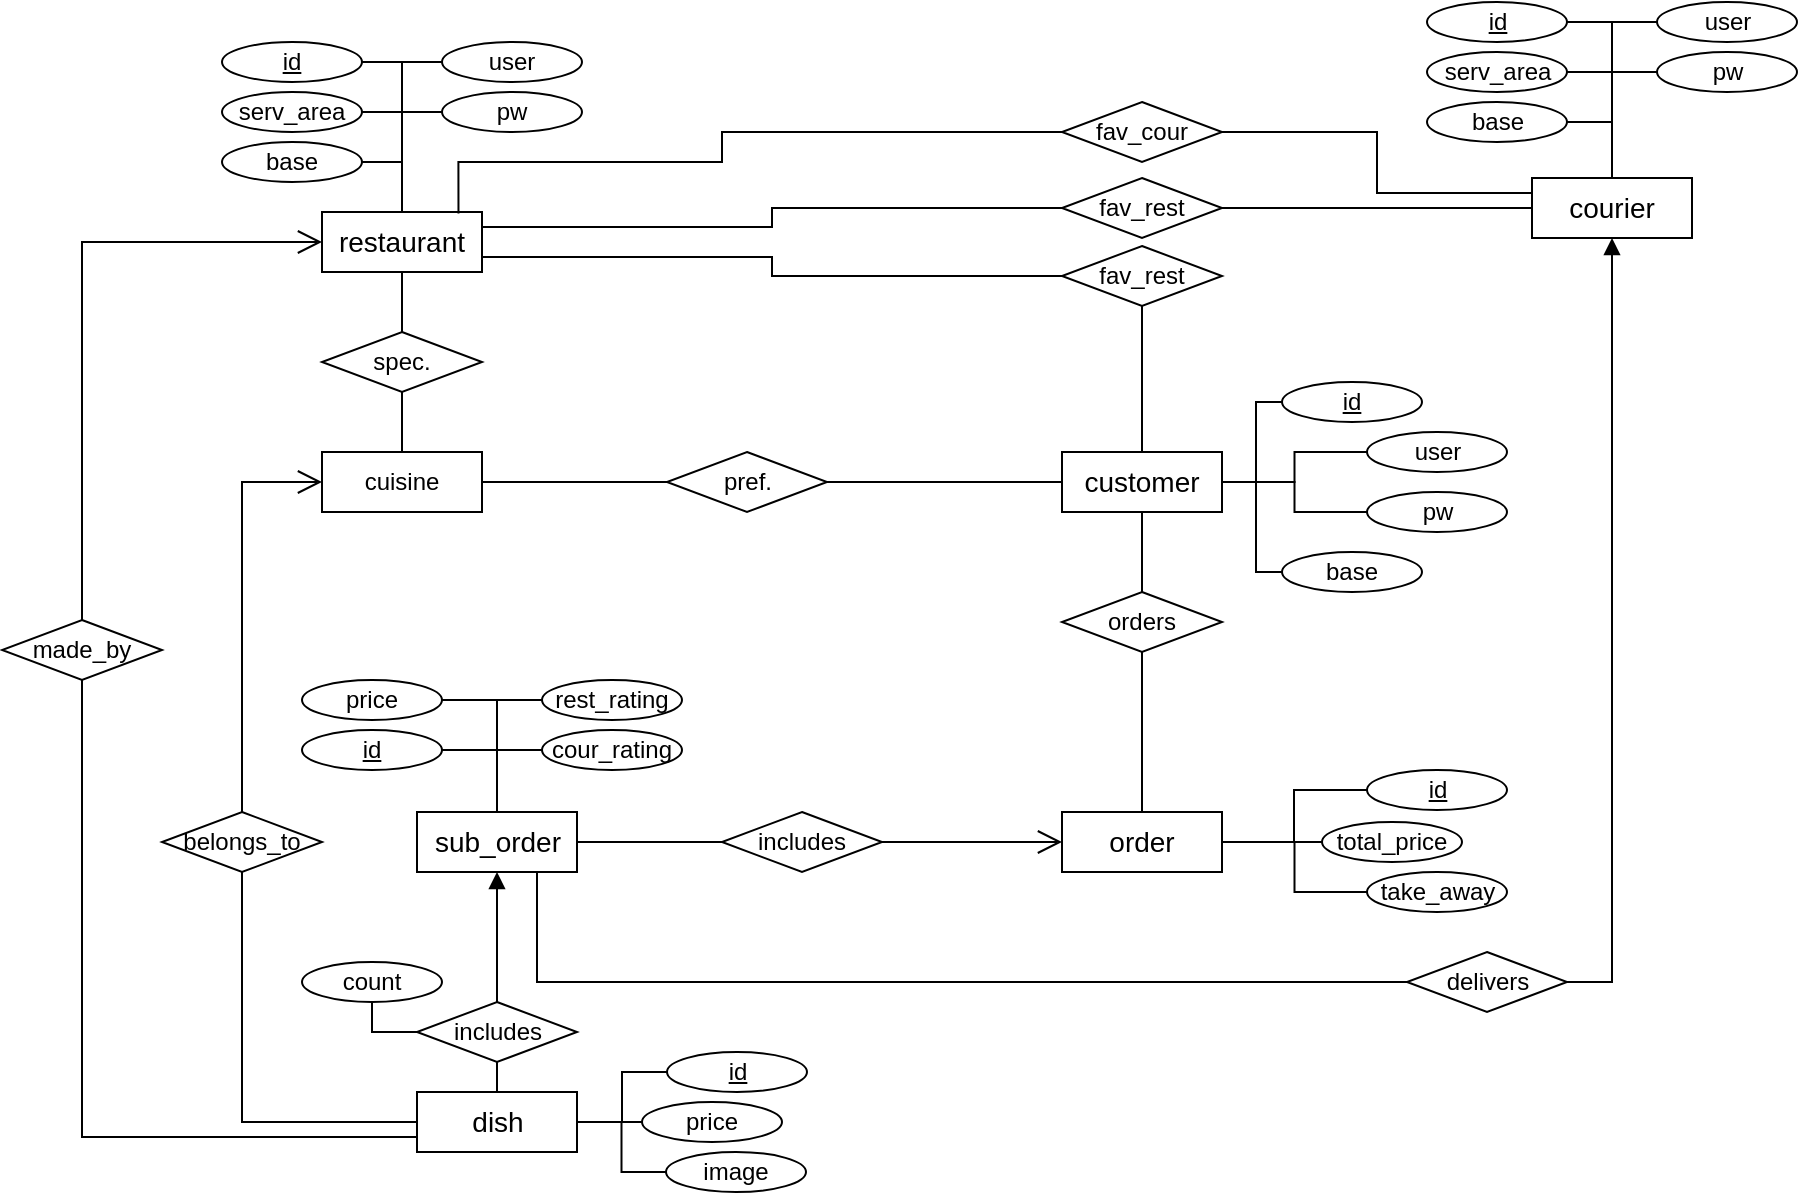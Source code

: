 <mxfile version="26.2.15">
  <diagram name="Page-1" id="b0j82j8gsD-EKqvoJbVV">
    <mxGraphModel dx="1768" dy="1257" grid="1" gridSize="10" guides="1" tooltips="1" connect="1" arrows="1" fold="1" page="1" pageScale="1" pageWidth="1169" pageHeight="827" math="0" shadow="0">
      <root>
        <mxCell id="0" />
        <mxCell id="1" parent="0" />
        <mxCell id="X8pbhkiyhs-dxLw-5m79-44" value="" style="edgeStyle=orthogonalEdgeStyle;rounded=1;orthogonalLoop=1;jettySize=auto;html=1;curved=0;endArrow=none;startFill=0;" parent="1" source="X8pbhkiyhs-dxLw-5m79-1" target="X8pbhkiyhs-dxLw-5m79-41" edge="1">
          <mxGeometry relative="1" as="geometry" />
        </mxCell>
        <mxCell id="X8pbhkiyhs-dxLw-5m79-78" style="edgeStyle=orthogonalEdgeStyle;rounded=0;orthogonalLoop=1;jettySize=auto;html=1;exitX=1;exitY=0.25;exitDx=0;exitDy=0;endArrow=none;startFill=0;" parent="1" source="X8pbhkiyhs-dxLw-5m79-1" target="X8pbhkiyhs-dxLw-5m79-75" edge="1">
          <mxGeometry relative="1" as="geometry" />
        </mxCell>
        <mxCell id="X8pbhkiyhs-dxLw-5m79-79" style="edgeStyle=orthogonalEdgeStyle;rounded=0;orthogonalLoop=1;jettySize=auto;html=1;exitX=1;exitY=0.75;exitDx=0;exitDy=0;endArrow=none;startFill=0;" parent="1" source="X8pbhkiyhs-dxLw-5m79-1" target="X8pbhkiyhs-dxLw-5m79-27" edge="1">
          <mxGeometry relative="1" as="geometry" />
        </mxCell>
        <mxCell id="X8pbhkiyhs-dxLw-5m79-1" value="&lt;font style=&quot;font-size: 14px;&quot;&gt;restaurant&lt;/font&gt;" style="rounded=0;whiteSpace=wrap;html=1;" parent="1" vertex="1">
          <mxGeometry x="296" y="185" width="80" height="30" as="geometry" />
        </mxCell>
        <mxCell id="X8pbhkiyhs-dxLw-5m79-40" value="" style="edgeStyle=orthogonalEdgeStyle;rounded=1;orthogonalLoop=1;jettySize=auto;html=1;curved=0;endArrow=none;startFill=0;" parent="1" source="X8pbhkiyhs-dxLw-5m79-2" target="X8pbhkiyhs-dxLw-5m79-35" edge="1">
          <mxGeometry relative="1" as="geometry" />
        </mxCell>
        <mxCell id="X8pbhkiyhs-dxLw-5m79-46" value="" style="edgeStyle=orthogonalEdgeStyle;rounded=0;orthogonalLoop=1;jettySize=auto;html=1;curved=1;endArrow=none;startFill=0;" parent="1" source="X8pbhkiyhs-dxLw-5m79-2" target="X8pbhkiyhs-dxLw-5m79-45" edge="1">
          <mxGeometry relative="1" as="geometry" />
        </mxCell>
        <mxCell id="X8pbhkiyhs-dxLw-5m79-2" value="&lt;font style=&quot;font-size: 14px;&quot;&gt;customer&lt;/font&gt;" style="rounded=0;whiteSpace=wrap;html=1;" parent="1" vertex="1">
          <mxGeometry x="666" y="305" width="80" height="30" as="geometry" />
        </mxCell>
        <mxCell id="X8pbhkiyhs-dxLw-5m79-68" style="edgeStyle=orthogonalEdgeStyle;rounded=0;orthogonalLoop=1;jettySize=auto;html=1;exitX=0.5;exitY=1;exitDx=0;exitDy=0;entryX=1;entryY=0.5;entryDx=0;entryDy=0;endArrow=none;startFill=1;startArrow=block;endSize=10;" parent="1" source="X8pbhkiyhs-dxLw-5m79-3" target="X8pbhkiyhs-dxLw-5m79-66" edge="1">
          <mxGeometry relative="1" as="geometry" />
        </mxCell>
        <mxCell id="X8pbhkiyhs-dxLw-5m79-3" value="&lt;font style=&quot;font-size: 14px;&quot;&gt;courier&lt;/font&gt;" style="rounded=0;whiteSpace=wrap;html=1;" parent="1" vertex="1">
          <mxGeometry x="901" y="168" width="80" height="30" as="geometry" />
        </mxCell>
        <mxCell id="X8pbhkiyhs-dxLw-5m79-52" value="" style="edgeStyle=orthogonalEdgeStyle;rounded=0;orthogonalLoop=1;jettySize=auto;html=1;curved=1;endArrow=none;startFill=0;" parent="1" source="X8pbhkiyhs-dxLw-5m79-5" target="X8pbhkiyhs-dxLw-5m79-50" edge="1">
          <mxGeometry relative="1" as="geometry" />
        </mxCell>
        <mxCell id="X8pbhkiyhs-dxLw-5m79-59" value="" style="edgeStyle=orthogonalEdgeStyle;rounded=0;orthogonalLoop=1;jettySize=auto;html=1;endArrow=none;startFill=1;curved=1;startArrow=block;endSize=10;" parent="1" source="X8pbhkiyhs-dxLw-5m79-5" target="X8pbhkiyhs-dxLw-5m79-54" edge="1">
          <mxGeometry relative="1" as="geometry" />
        </mxCell>
        <mxCell id="X8pbhkiyhs-dxLw-5m79-5" value="&lt;font style=&quot;font-size: 14px;&quot;&gt;sub_order&lt;/font&gt;" style="rounded=0;whiteSpace=wrap;html=1;" parent="1" vertex="1">
          <mxGeometry x="343.5" y="485" width="80" height="30" as="geometry" />
        </mxCell>
        <mxCell id="X8pbhkiyhs-dxLw-5m79-6" value="&lt;font style=&quot;font-size: 14px;&quot;&gt;order&lt;/font&gt;" style="rounded=0;whiteSpace=wrap;html=1;" parent="1" vertex="1">
          <mxGeometry x="666" y="485" width="80" height="30" as="geometry" />
        </mxCell>
        <mxCell id="X8pbhkiyhs-dxLw-5m79-57" value="" style="edgeStyle=orthogonalEdgeStyle;rounded=0;orthogonalLoop=1;jettySize=auto;html=1;endArrow=none;startFill=0;curved=1;" parent="1" source="X8pbhkiyhs-dxLw-5m79-7" target="X8pbhkiyhs-dxLw-5m79-54" edge="1">
          <mxGeometry relative="1" as="geometry" />
        </mxCell>
        <mxCell id="X8pbhkiyhs-dxLw-5m79-7" value="&lt;font style=&quot;font-size: 14px;&quot;&gt;dish&lt;/font&gt;" style="rounded=0;whiteSpace=wrap;html=1;" parent="1" vertex="1">
          <mxGeometry x="343.5" y="625" width="80" height="30" as="geometry" />
        </mxCell>
        <mxCell id="FHN3XUaS9ncCvDPtKpWa-19" style="edgeStyle=orthogonalEdgeStyle;rounded=0;orthogonalLoop=1;jettySize=auto;html=1;exitX=1;exitY=0.5;exitDx=0;exitDy=0;endArrow=none;startFill=0;" parent="1" source="X8pbhkiyhs-dxLw-5m79-8" target="X8pbhkiyhs-dxLw-5m79-3" edge="1">
          <mxGeometry relative="1" as="geometry" />
        </mxCell>
        <mxCell id="X8pbhkiyhs-dxLw-5m79-8" value="id" style="ellipse;whiteSpace=wrap;html=1;align=center;fontStyle=4" parent="1" vertex="1">
          <mxGeometry x="848.5" y="80" width="70" height="20" as="geometry" />
        </mxCell>
        <mxCell id="FHN3XUaS9ncCvDPtKpWa-20" style="edgeStyle=orthogonalEdgeStyle;rounded=0;orthogonalLoop=1;jettySize=auto;html=1;exitX=0;exitY=0.5;exitDx=0;exitDy=0;endArrow=none;startFill=0;" parent="1" source="X8pbhkiyhs-dxLw-5m79-9" target="X8pbhkiyhs-dxLw-5m79-3" edge="1">
          <mxGeometry relative="1" as="geometry" />
        </mxCell>
        <mxCell id="X8pbhkiyhs-dxLw-5m79-9" value="user" style="ellipse;whiteSpace=wrap;html=1;align=center;" parent="1" vertex="1">
          <mxGeometry x="963.5" y="80" width="70" height="20" as="geometry" />
        </mxCell>
        <mxCell id="FHN3XUaS9ncCvDPtKpWa-23" style="edgeStyle=orthogonalEdgeStyle;rounded=0;orthogonalLoop=1;jettySize=auto;html=1;exitX=1;exitY=0.5;exitDx=0;exitDy=0;endArrow=none;startFill=0;" parent="1" source="X8pbhkiyhs-dxLw-5m79-10" target="X8pbhkiyhs-dxLw-5m79-3" edge="1">
          <mxGeometry relative="1" as="geometry" />
        </mxCell>
        <mxCell id="X8pbhkiyhs-dxLw-5m79-10" value="base" style="ellipse;whiteSpace=wrap;html=1;align=center;" parent="1" vertex="1">
          <mxGeometry x="848.5" y="130" width="70" height="20" as="geometry" />
        </mxCell>
        <mxCell id="FHN3XUaS9ncCvDPtKpWa-22" style="edgeStyle=orthogonalEdgeStyle;rounded=0;orthogonalLoop=1;jettySize=auto;html=1;exitX=0;exitY=0.5;exitDx=0;exitDy=0;endArrow=none;startFill=0;" parent="1" source="X8pbhkiyhs-dxLw-5m79-11" target="X8pbhkiyhs-dxLw-5m79-3" edge="1">
          <mxGeometry relative="1" as="geometry" />
        </mxCell>
        <mxCell id="X8pbhkiyhs-dxLw-5m79-11" value="pw" style="ellipse;whiteSpace=wrap;html=1;align=center;" parent="1" vertex="1">
          <mxGeometry x="963.5" y="105" width="70" height="20" as="geometry" />
        </mxCell>
        <mxCell id="FHN3XUaS9ncCvDPtKpWa-21" style="edgeStyle=orthogonalEdgeStyle;rounded=0;orthogonalLoop=1;jettySize=auto;html=1;exitX=1;exitY=0.5;exitDx=0;exitDy=0;endArrow=none;startFill=0;" parent="1" source="X8pbhkiyhs-dxLw-5m79-12" target="X8pbhkiyhs-dxLw-5m79-3" edge="1">
          <mxGeometry relative="1" as="geometry" />
        </mxCell>
        <mxCell id="X8pbhkiyhs-dxLw-5m79-12" value="serv_area" style="ellipse;whiteSpace=wrap;html=1;align=center;" parent="1" vertex="1">
          <mxGeometry x="848.5" y="105" width="70" height="20" as="geometry" />
        </mxCell>
        <mxCell id="FHN3XUaS9ncCvDPtKpWa-36" style="edgeStyle=orthogonalEdgeStyle;rounded=0;orthogonalLoop=1;jettySize=auto;html=1;exitX=0;exitY=0.5;exitDx=0;exitDy=0;endArrow=none;startFill=0;" parent="1" source="X8pbhkiyhs-dxLw-5m79-13" target="X8pbhkiyhs-dxLw-5m79-6" edge="1">
          <mxGeometry relative="1" as="geometry">
            <Array as="points">
              <mxPoint x="782" y="474" />
              <mxPoint x="782" y="500" />
            </Array>
          </mxGeometry>
        </mxCell>
        <mxCell id="X8pbhkiyhs-dxLw-5m79-13" value="&lt;u&gt;id&lt;/u&gt;" style="ellipse;whiteSpace=wrap;html=1;align=center;" parent="1" vertex="1">
          <mxGeometry x="818.5" y="464" width="70" height="20" as="geometry" />
        </mxCell>
        <mxCell id="FHN3XUaS9ncCvDPtKpWa-12" style="edgeStyle=orthogonalEdgeStyle;rounded=0;orthogonalLoop=1;jettySize=auto;html=1;exitX=1;exitY=0.5;exitDx=0;exitDy=0;endArrow=none;startFill=0;" parent="1" source="X8pbhkiyhs-dxLw-5m79-14" target="X8pbhkiyhs-dxLw-5m79-5" edge="1">
          <mxGeometry relative="1" as="geometry" />
        </mxCell>
        <mxCell id="X8pbhkiyhs-dxLw-5m79-14" value="&lt;u&gt;id&lt;/u&gt;" style="ellipse;whiteSpace=wrap;html=1;align=center;" parent="1" vertex="1">
          <mxGeometry x="286" y="444" width="70" height="20" as="geometry" />
        </mxCell>
        <mxCell id="FHN3XUaS9ncCvDPtKpWa-16" style="edgeStyle=orthogonalEdgeStyle;rounded=0;orthogonalLoop=1;jettySize=auto;html=1;exitX=1;exitY=0.5;exitDx=0;exitDy=0;endArrow=none;startFill=0;" parent="1" source="X8pbhkiyhs-dxLw-5m79-15" target="X8pbhkiyhs-dxLw-5m79-1" edge="1">
          <mxGeometry relative="1" as="geometry" />
        </mxCell>
        <mxCell id="X8pbhkiyhs-dxLw-5m79-15" value="&lt;u&gt;id&lt;/u&gt;" style="ellipse;whiteSpace=wrap;html=1;align=center;" parent="1" vertex="1">
          <mxGeometry x="246" y="100" width="70" height="20" as="geometry" />
        </mxCell>
        <mxCell id="FHN3XUaS9ncCvDPtKpWa-39" style="edgeStyle=orthogonalEdgeStyle;rounded=0;orthogonalLoop=1;jettySize=auto;html=1;exitX=0;exitY=0.5;exitDx=0;exitDy=0;endArrow=none;startFill=0;" parent="1" source="X8pbhkiyhs-dxLw-5m79-16" target="X8pbhkiyhs-dxLw-5m79-7" edge="1">
          <mxGeometry relative="1" as="geometry" />
        </mxCell>
        <mxCell id="X8pbhkiyhs-dxLw-5m79-16" value="id" style="ellipse;whiteSpace=wrap;html=1;align=center;fontStyle=4" parent="1" vertex="1">
          <mxGeometry x="468.5" y="605" width="70" height="20" as="geometry" />
        </mxCell>
        <mxCell id="FHN3XUaS9ncCvDPtKpWa-26" style="edgeStyle=orthogonalEdgeStyle;rounded=0;orthogonalLoop=1;jettySize=auto;html=1;exitX=0;exitY=0.5;exitDx=0;exitDy=0;endArrow=none;startFill=0;" parent="1" source="X8pbhkiyhs-dxLw-5m79-17" target="X8pbhkiyhs-dxLw-5m79-2" edge="1">
          <mxGeometry relative="1" as="geometry">
            <Array as="points">
              <mxPoint x="763" y="320" />
            </Array>
          </mxGeometry>
        </mxCell>
        <mxCell id="X8pbhkiyhs-dxLw-5m79-17" value="id" style="ellipse;whiteSpace=wrap;html=1;align=center;fontStyle=4" parent="1" vertex="1">
          <mxGeometry x="776" y="270" width="70" height="20" as="geometry" />
        </mxCell>
        <mxCell id="FHN3XUaS9ncCvDPtKpWa-27" style="edgeStyle=orthogonalEdgeStyle;rounded=0;orthogonalLoop=1;jettySize=auto;html=1;exitX=0;exitY=0.5;exitDx=0;exitDy=0;endArrow=none;startFill=0;" parent="1" source="X8pbhkiyhs-dxLw-5m79-18" target="X8pbhkiyhs-dxLw-5m79-2" edge="1">
          <mxGeometry relative="1" as="geometry" />
        </mxCell>
        <mxCell id="X8pbhkiyhs-dxLw-5m79-18" value="user" style="ellipse;whiteSpace=wrap;html=1;align=center;" parent="1" vertex="1">
          <mxGeometry x="818.5" y="295" width="70" height="20" as="geometry" />
        </mxCell>
        <mxCell id="FHN3XUaS9ncCvDPtKpWa-28" style="edgeStyle=orthogonalEdgeStyle;rounded=0;orthogonalLoop=1;jettySize=auto;html=1;exitX=0;exitY=0.5;exitDx=0;exitDy=0;endArrow=none;startFill=0;" parent="1" source="X8pbhkiyhs-dxLw-5m79-19" target="X8pbhkiyhs-dxLw-5m79-2" edge="1">
          <mxGeometry relative="1" as="geometry" />
        </mxCell>
        <mxCell id="X8pbhkiyhs-dxLw-5m79-19" value="pw" style="ellipse;whiteSpace=wrap;html=1;align=center;" parent="1" vertex="1">
          <mxGeometry x="818.5" y="325" width="70" height="20" as="geometry" />
        </mxCell>
        <mxCell id="FHN3XUaS9ncCvDPtKpWa-15" style="edgeStyle=orthogonalEdgeStyle;rounded=0;orthogonalLoop=1;jettySize=auto;html=1;exitX=0;exitY=0.5;exitDx=0;exitDy=0;endArrow=none;startFill=0;" parent="1" source="X8pbhkiyhs-dxLw-5m79-20" target="X8pbhkiyhs-dxLw-5m79-1" edge="1">
          <mxGeometry relative="1" as="geometry" />
        </mxCell>
        <mxCell id="X8pbhkiyhs-dxLw-5m79-20" value="user" style="ellipse;whiteSpace=wrap;html=1;align=center;" parent="1" vertex="1">
          <mxGeometry x="356" y="100" width="70" height="20" as="geometry" />
        </mxCell>
        <mxCell id="FHN3XUaS9ncCvDPtKpWa-14" style="edgeStyle=orthogonalEdgeStyle;rounded=0;orthogonalLoop=1;jettySize=auto;html=1;exitX=0;exitY=0.5;exitDx=0;exitDy=0;endArrow=none;startFill=0;" parent="1" source="X8pbhkiyhs-dxLw-5m79-21" target="X8pbhkiyhs-dxLw-5m79-1" edge="1">
          <mxGeometry relative="1" as="geometry" />
        </mxCell>
        <mxCell id="X8pbhkiyhs-dxLw-5m79-21" value="pw" style="ellipse;whiteSpace=wrap;html=1;align=center;" parent="1" vertex="1">
          <mxGeometry x="356" y="125" width="70" height="20" as="geometry" />
        </mxCell>
        <mxCell id="FHN3XUaS9ncCvDPtKpWa-35" style="edgeStyle=orthogonalEdgeStyle;rounded=0;orthogonalLoop=1;jettySize=auto;html=1;exitX=0;exitY=0.5;exitDx=0;exitDy=0;endArrow=none;startFill=0;" parent="1" source="X8pbhkiyhs-dxLw-5m79-22" target="X8pbhkiyhs-dxLw-5m79-6" edge="1">
          <mxGeometry relative="1" as="geometry" />
        </mxCell>
        <mxCell id="X8pbhkiyhs-dxLw-5m79-22" value="take_away" style="ellipse;whiteSpace=wrap;html=1;align=center;" parent="1" vertex="1">
          <mxGeometry x="818.5" y="515" width="70" height="20" as="geometry" />
        </mxCell>
        <mxCell id="FHN3XUaS9ncCvDPtKpWa-38" style="edgeStyle=orthogonalEdgeStyle;rounded=0;orthogonalLoop=1;jettySize=auto;html=1;exitX=0;exitY=0.5;exitDx=0;exitDy=0;endArrow=none;startFill=0;" parent="1" source="X8pbhkiyhs-dxLw-5m79-23" target="X8pbhkiyhs-dxLw-5m79-7" edge="1">
          <mxGeometry relative="1" as="geometry" />
        </mxCell>
        <mxCell id="X8pbhkiyhs-dxLw-5m79-23" value="price" style="ellipse;whiteSpace=wrap;html=1;align=center;" parent="1" vertex="1">
          <mxGeometry x="456" y="630" width="70" height="20" as="geometry" />
        </mxCell>
        <mxCell id="FHN3XUaS9ncCvDPtKpWa-7" style="edgeStyle=orthogonalEdgeStyle;rounded=0;orthogonalLoop=1;jettySize=auto;html=1;exitX=1;exitY=0.5;exitDx=0;exitDy=0;endArrow=none;startFill=0;" parent="1" source="X8pbhkiyhs-dxLw-5m79-24" target="X8pbhkiyhs-dxLw-5m79-5" edge="1">
          <mxGeometry relative="1" as="geometry" />
        </mxCell>
        <mxCell id="X8pbhkiyhs-dxLw-5m79-24" value="price" style="ellipse;whiteSpace=wrap;html=1;align=center;" parent="1" vertex="1">
          <mxGeometry x="286" y="419" width="70" height="20" as="geometry" />
        </mxCell>
        <mxCell id="FHN3XUaS9ncCvDPtKpWa-37" style="edgeStyle=orthogonalEdgeStyle;rounded=0;orthogonalLoop=1;jettySize=auto;html=1;exitX=0;exitY=0.5;exitDx=0;exitDy=0;endArrow=none;startFill=0;" parent="1" source="X8pbhkiyhs-dxLw-5m79-25" target="X8pbhkiyhs-dxLw-5m79-6" edge="1">
          <mxGeometry relative="1" as="geometry" />
        </mxCell>
        <mxCell id="X8pbhkiyhs-dxLw-5m79-25" value="total_price" style="ellipse;whiteSpace=wrap;html=1;align=center;" parent="1" vertex="1">
          <mxGeometry x="796" y="490" width="70" height="20" as="geometry" />
        </mxCell>
        <mxCell id="FHN3XUaS9ncCvDPtKpWa-13" style="edgeStyle=orthogonalEdgeStyle;rounded=0;orthogonalLoop=1;jettySize=auto;html=1;exitX=1;exitY=0.5;exitDx=0;exitDy=0;endArrow=none;startFill=0;" parent="1" source="X8pbhkiyhs-dxLw-5m79-26" target="X8pbhkiyhs-dxLw-5m79-1" edge="1">
          <mxGeometry relative="1" as="geometry" />
        </mxCell>
        <mxCell id="X8pbhkiyhs-dxLw-5m79-26" value="serv_area" style="ellipse;whiteSpace=wrap;html=1;align=center;" parent="1" vertex="1">
          <mxGeometry x="246" y="125" width="70" height="20" as="geometry" />
        </mxCell>
        <mxCell id="X8pbhkiyhs-dxLw-5m79-29" value="" style="edgeStyle=orthogonalEdgeStyle;rounded=1;orthogonalLoop=1;jettySize=auto;html=1;curved=0;endArrow=none;startFill=0;" parent="1" source="X8pbhkiyhs-dxLw-5m79-27" target="X8pbhkiyhs-dxLw-5m79-2" edge="1">
          <mxGeometry relative="1" as="geometry" />
        </mxCell>
        <mxCell id="X8pbhkiyhs-dxLw-5m79-27" value="fav_rest" style="shape=rhombus;perimeter=rhombusPerimeter;whiteSpace=wrap;html=1;align=center;" parent="1" vertex="1">
          <mxGeometry x="666" y="202" width="80" height="30" as="geometry" />
        </mxCell>
        <mxCell id="FHN3XUaS9ncCvDPtKpWa-25" style="edgeStyle=orthogonalEdgeStyle;rounded=0;orthogonalLoop=1;jettySize=auto;html=1;exitX=0;exitY=0.5;exitDx=0;exitDy=0;endArrow=none;startFill=0;" parent="1" source="X8pbhkiyhs-dxLw-5m79-33" target="X8pbhkiyhs-dxLw-5m79-2" edge="1">
          <mxGeometry relative="1" as="geometry">
            <Array as="points">
              <mxPoint x="763" y="320" />
            </Array>
          </mxGeometry>
        </mxCell>
        <mxCell id="X8pbhkiyhs-dxLw-5m79-33" value="base" style="ellipse;whiteSpace=wrap;html=1;align=center;" parent="1" vertex="1">
          <mxGeometry x="776" y="355" width="70" height="20" as="geometry" />
        </mxCell>
        <mxCell id="X8pbhkiyhs-dxLw-5m79-34" value="&lt;font&gt;cuisine&lt;/font&gt;" style="rounded=0;whiteSpace=wrap;html=1;" parent="1" vertex="1">
          <mxGeometry x="296" y="305" width="80" height="30" as="geometry" />
        </mxCell>
        <mxCell id="X8pbhkiyhs-dxLw-5m79-37" value="" style="edgeStyle=orthogonalEdgeStyle;rounded=1;orthogonalLoop=1;jettySize=auto;html=1;curved=0;endArrow=none;startFill=0;" parent="1" source="X8pbhkiyhs-dxLw-5m79-35" target="X8pbhkiyhs-dxLw-5m79-34" edge="1">
          <mxGeometry relative="1" as="geometry" />
        </mxCell>
        <mxCell id="X8pbhkiyhs-dxLw-5m79-35" value="pref." style="shape=rhombus;perimeter=rhombusPerimeter;whiteSpace=wrap;html=1;align=center;" parent="1" vertex="1">
          <mxGeometry x="468.5" y="305" width="80" height="30" as="geometry" />
        </mxCell>
        <mxCell id="X8pbhkiyhs-dxLw-5m79-42" value="" style="edgeStyle=orthogonalEdgeStyle;rounded=1;orthogonalLoop=1;jettySize=auto;html=1;curved=0;endArrow=none;startFill=0;" parent="1" source="X8pbhkiyhs-dxLw-5m79-41" target="X8pbhkiyhs-dxLw-5m79-34" edge="1">
          <mxGeometry relative="1" as="geometry" />
        </mxCell>
        <mxCell id="X8pbhkiyhs-dxLw-5m79-41" value="spec." style="shape=rhombus;perimeter=rhombusPerimeter;whiteSpace=wrap;html=1;align=center;" parent="1" vertex="1">
          <mxGeometry x="296" y="245" width="80" height="30" as="geometry" />
        </mxCell>
        <mxCell id="X8pbhkiyhs-dxLw-5m79-47" value="" style="edgeStyle=orthogonalEdgeStyle;rounded=0;orthogonalLoop=1;jettySize=auto;html=1;curved=1;endArrow=none;startFill=0;" parent="1" source="X8pbhkiyhs-dxLw-5m79-45" target="X8pbhkiyhs-dxLw-5m79-6" edge="1">
          <mxGeometry relative="1" as="geometry" />
        </mxCell>
        <mxCell id="X8pbhkiyhs-dxLw-5m79-45" value="orders" style="shape=rhombus;perimeter=rhombusPerimeter;whiteSpace=wrap;html=1;align=center;" parent="1" vertex="1">
          <mxGeometry x="666" y="375" width="80" height="30" as="geometry" />
        </mxCell>
        <mxCell id="X8pbhkiyhs-dxLw-5m79-53" value="" style="edgeStyle=orthogonalEdgeStyle;rounded=0;orthogonalLoop=1;jettySize=auto;html=1;curved=1;endArrow=open;startFill=0;endFill=0;endSize=10;" parent="1" source="X8pbhkiyhs-dxLw-5m79-50" target="X8pbhkiyhs-dxLw-5m79-6" edge="1">
          <mxGeometry relative="1" as="geometry" />
        </mxCell>
        <mxCell id="X8pbhkiyhs-dxLw-5m79-50" value="includes" style="shape=rhombus;perimeter=rhombusPerimeter;whiteSpace=wrap;html=1;align=center;" parent="1" vertex="1">
          <mxGeometry x="496" y="485" width="80" height="30" as="geometry" />
        </mxCell>
        <mxCell id="X8pbhkiyhs-dxLw-5m79-54" value="includes" style="shape=rhombus;perimeter=rhombusPerimeter;whiteSpace=wrap;html=1;align=center;" parent="1" vertex="1">
          <mxGeometry x="343.5" y="580" width="80" height="30" as="geometry" />
        </mxCell>
        <mxCell id="FHN3XUaS9ncCvDPtKpWa-29" style="edgeStyle=orthogonalEdgeStyle;rounded=0;orthogonalLoop=1;jettySize=auto;html=1;exitX=0.5;exitY=1;exitDx=0;exitDy=0;entryX=0;entryY=0.5;entryDx=0;entryDy=0;endArrow=none;startFill=0;" parent="1" source="X8pbhkiyhs-dxLw-5m79-55" target="X8pbhkiyhs-dxLw-5m79-54" edge="1">
          <mxGeometry relative="1" as="geometry">
            <Array as="points">
              <mxPoint x="321" y="595" />
            </Array>
          </mxGeometry>
        </mxCell>
        <mxCell id="X8pbhkiyhs-dxLw-5m79-55" value="count" style="ellipse;whiteSpace=wrap;html=1;align=center;" parent="1" vertex="1">
          <mxGeometry x="286" y="560" width="70" height="20" as="geometry" />
        </mxCell>
        <mxCell id="X8pbhkiyhs-dxLw-5m79-63" style="edgeStyle=orthogonalEdgeStyle;rounded=0;orthogonalLoop=1;jettySize=auto;html=1;exitX=0.5;exitY=1;exitDx=0;exitDy=0;entryX=0;entryY=0.5;entryDx=0;entryDy=0;endArrow=none;startFill=0;" parent="1" source="X8pbhkiyhs-dxLw-5m79-62" target="X8pbhkiyhs-dxLw-5m79-7" edge="1">
          <mxGeometry relative="1" as="geometry" />
        </mxCell>
        <mxCell id="X8pbhkiyhs-dxLw-5m79-64" style="edgeStyle=orthogonalEdgeStyle;rounded=0;orthogonalLoop=1;jettySize=auto;html=1;exitX=0.5;exitY=0;exitDx=0;exitDy=0;entryX=0;entryY=0.5;entryDx=0;entryDy=0;endArrow=open;startFill=0;endFill=0;endSize=10;" parent="1" source="X8pbhkiyhs-dxLw-5m79-62" target="X8pbhkiyhs-dxLw-5m79-34" edge="1">
          <mxGeometry relative="1" as="geometry" />
        </mxCell>
        <mxCell id="X8pbhkiyhs-dxLw-5m79-62" value="belongs_to" style="shape=rhombus;perimeter=rhombusPerimeter;whiteSpace=wrap;html=1;align=center;" parent="1" vertex="1">
          <mxGeometry x="216" y="485" width="80" height="30" as="geometry" />
        </mxCell>
        <mxCell id="FHN3XUaS9ncCvDPtKpWa-31" style="edgeStyle=orthogonalEdgeStyle;rounded=0;orthogonalLoop=1;jettySize=auto;html=1;exitX=0;exitY=0.5;exitDx=0;exitDy=0;entryX=0.75;entryY=1;entryDx=0;entryDy=0;endArrow=none;startFill=0;" parent="1" source="X8pbhkiyhs-dxLw-5m79-66" target="X8pbhkiyhs-dxLw-5m79-5" edge="1">
          <mxGeometry relative="1" as="geometry" />
        </mxCell>
        <mxCell id="X8pbhkiyhs-dxLw-5m79-66" value="delivers" style="shape=rhombus;perimeter=rhombusPerimeter;whiteSpace=wrap;html=1;align=center;" parent="1" vertex="1">
          <mxGeometry x="838.5" y="555" width="80" height="30" as="geometry" />
        </mxCell>
        <mxCell id="X8pbhkiyhs-dxLw-5m79-73" style="edgeStyle=orthogonalEdgeStyle;rounded=0;orthogonalLoop=1;jettySize=auto;html=1;exitX=0.5;exitY=0;exitDx=0;exitDy=0;entryX=0;entryY=0.5;entryDx=0;entryDy=0;endArrow=open;startFill=0;endFill=0;endSize=10;" parent="1" source="X8pbhkiyhs-dxLw-5m79-72" target="X8pbhkiyhs-dxLw-5m79-1" edge="1">
          <mxGeometry relative="1" as="geometry" />
        </mxCell>
        <mxCell id="X8pbhkiyhs-dxLw-5m79-74" style="edgeStyle=orthogonalEdgeStyle;rounded=0;orthogonalLoop=1;jettySize=auto;html=1;exitX=0.5;exitY=1;exitDx=0;exitDy=0;entryX=0;entryY=0.75;entryDx=0;entryDy=0;endArrow=none;startFill=0;" parent="1" source="X8pbhkiyhs-dxLw-5m79-72" target="X8pbhkiyhs-dxLw-5m79-7" edge="1">
          <mxGeometry relative="1" as="geometry" />
        </mxCell>
        <mxCell id="X8pbhkiyhs-dxLw-5m79-72" value="made_by" style="shape=rhombus;perimeter=rhombusPerimeter;whiteSpace=wrap;html=1;align=center;" parent="1" vertex="1">
          <mxGeometry x="136" y="389" width="80" height="30" as="geometry" />
        </mxCell>
        <mxCell id="X8pbhkiyhs-dxLw-5m79-80" style="edgeStyle=orthogonalEdgeStyle;rounded=0;orthogonalLoop=1;jettySize=auto;html=1;exitX=1;exitY=0.5;exitDx=0;exitDy=0;endArrow=none;startFill=0;" parent="1" source="X8pbhkiyhs-dxLw-5m79-75" target="X8pbhkiyhs-dxLw-5m79-3" edge="1">
          <mxGeometry relative="1" as="geometry" />
        </mxCell>
        <mxCell id="X8pbhkiyhs-dxLw-5m79-75" value="fav_rest" style="shape=rhombus;perimeter=rhombusPerimeter;whiteSpace=wrap;html=1;align=center;" parent="1" vertex="1">
          <mxGeometry x="666" y="168" width="80" height="30" as="geometry" />
        </mxCell>
        <mxCell id="FHN3XUaS9ncCvDPtKpWa-40" style="edgeStyle=orthogonalEdgeStyle;rounded=0;orthogonalLoop=1;jettySize=auto;html=1;exitX=0;exitY=0.5;exitDx=0;exitDy=0;endArrow=none;startFill=0;" parent="1" source="X8pbhkiyhs-dxLw-5m79-81" target="X8pbhkiyhs-dxLw-5m79-7" edge="1">
          <mxGeometry relative="1" as="geometry" />
        </mxCell>
        <mxCell id="X8pbhkiyhs-dxLw-5m79-81" value="image" style="ellipse;whiteSpace=wrap;html=1;align=center;" parent="1" vertex="1">
          <mxGeometry x="468" y="655" width="70" height="20" as="geometry" />
        </mxCell>
        <mxCell id="FHN3XUaS9ncCvDPtKpWa-9" style="edgeStyle=orthogonalEdgeStyle;rounded=0;orthogonalLoop=1;jettySize=auto;html=1;exitX=0;exitY=0.5;exitDx=0;exitDy=0;endArrow=none;startFill=0;" parent="1" source="FHN3XUaS9ncCvDPtKpWa-1" target="X8pbhkiyhs-dxLw-5m79-5" edge="1">
          <mxGeometry relative="1" as="geometry" />
        </mxCell>
        <mxCell id="FHN3XUaS9ncCvDPtKpWa-1" value="rest_rating" style="ellipse;whiteSpace=wrap;html=1;align=center;" parent="1" vertex="1">
          <mxGeometry x="406" y="419" width="70" height="20" as="geometry" />
        </mxCell>
        <mxCell id="FHN3XUaS9ncCvDPtKpWa-11" style="edgeStyle=orthogonalEdgeStyle;rounded=0;orthogonalLoop=1;jettySize=auto;html=1;exitX=0;exitY=0.5;exitDx=0;exitDy=0;endArrow=none;startFill=0;" parent="1" source="FHN3XUaS9ncCvDPtKpWa-2" target="X8pbhkiyhs-dxLw-5m79-5" edge="1">
          <mxGeometry relative="1" as="geometry" />
        </mxCell>
        <mxCell id="FHN3XUaS9ncCvDPtKpWa-2" value="cour_rating" style="ellipse;whiteSpace=wrap;html=1;align=center;" parent="1" vertex="1">
          <mxGeometry x="406" y="444" width="70" height="20" as="geometry" />
        </mxCell>
        <mxCell id="FHN3XUaS9ncCvDPtKpWa-18" style="edgeStyle=orthogonalEdgeStyle;rounded=0;orthogonalLoop=1;jettySize=auto;html=1;exitX=1;exitY=0.5;exitDx=0;exitDy=0;endArrow=none;startFill=0;" parent="1" source="FHN3XUaS9ncCvDPtKpWa-17" target="X8pbhkiyhs-dxLw-5m79-1" edge="1">
          <mxGeometry relative="1" as="geometry" />
        </mxCell>
        <mxCell id="FHN3XUaS9ncCvDPtKpWa-17" value="base" style="ellipse;whiteSpace=wrap;html=1;align=center;" parent="1" vertex="1">
          <mxGeometry x="246" y="150" width="70" height="20" as="geometry" />
        </mxCell>
        <mxCell id="FHN3XUaS9ncCvDPtKpWa-42" style="edgeStyle=orthogonalEdgeStyle;rounded=0;orthogonalLoop=1;jettySize=auto;html=1;exitX=1;exitY=0.5;exitDx=0;exitDy=0;entryX=0;entryY=0.25;entryDx=0;entryDy=0;endArrow=none;startFill=0;" parent="1" source="FHN3XUaS9ncCvDPtKpWa-41" target="X8pbhkiyhs-dxLw-5m79-3" edge="1">
          <mxGeometry relative="1" as="geometry" />
        </mxCell>
        <mxCell id="FHN3XUaS9ncCvDPtKpWa-41" value="fav_cour" style="shape=rhombus;perimeter=rhombusPerimeter;whiteSpace=wrap;html=1;align=center;" parent="1" vertex="1">
          <mxGeometry x="666" y="130" width="80" height="30" as="geometry" />
        </mxCell>
        <mxCell id="FHN3XUaS9ncCvDPtKpWa-43" style="edgeStyle=orthogonalEdgeStyle;rounded=0;orthogonalLoop=1;jettySize=auto;html=1;exitX=0;exitY=0.5;exitDx=0;exitDy=0;entryX=0.853;entryY=0.025;entryDx=0;entryDy=0;entryPerimeter=0;endArrow=none;startFill=0;" parent="1" source="FHN3XUaS9ncCvDPtKpWa-41" target="X8pbhkiyhs-dxLw-5m79-1" edge="1">
          <mxGeometry relative="1" as="geometry">
            <Array as="points">
              <mxPoint x="496" y="145" />
              <mxPoint x="496" y="160" />
              <mxPoint x="364" y="160" />
            </Array>
          </mxGeometry>
        </mxCell>
      </root>
    </mxGraphModel>
  </diagram>
</mxfile>
